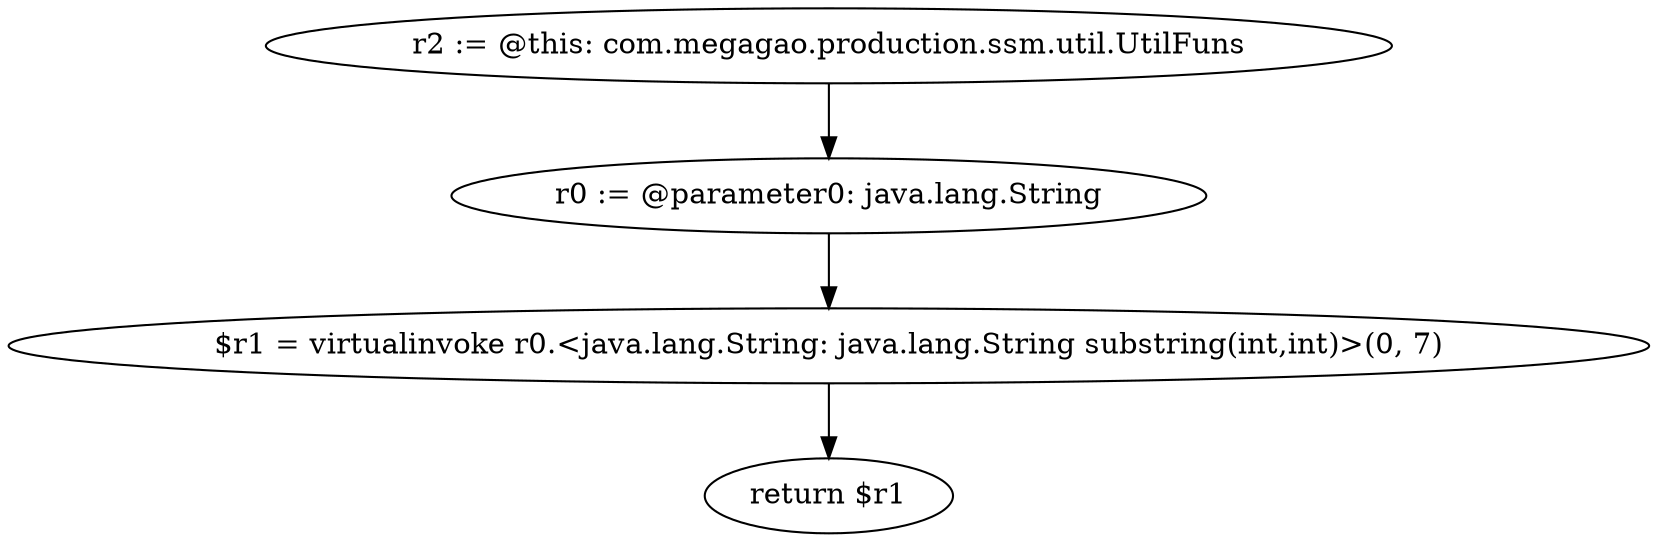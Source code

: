 digraph "unitGraph" {
    "r2 := @this: com.megagao.production.ssm.util.UtilFuns"
    "r0 := @parameter0: java.lang.String"
    "$r1 = virtualinvoke r0.<java.lang.String: java.lang.String substring(int,int)>(0, 7)"
    "return $r1"
    "r2 := @this: com.megagao.production.ssm.util.UtilFuns"->"r0 := @parameter0: java.lang.String";
    "r0 := @parameter0: java.lang.String"->"$r1 = virtualinvoke r0.<java.lang.String: java.lang.String substring(int,int)>(0, 7)";
    "$r1 = virtualinvoke r0.<java.lang.String: java.lang.String substring(int,int)>(0, 7)"->"return $r1";
}
